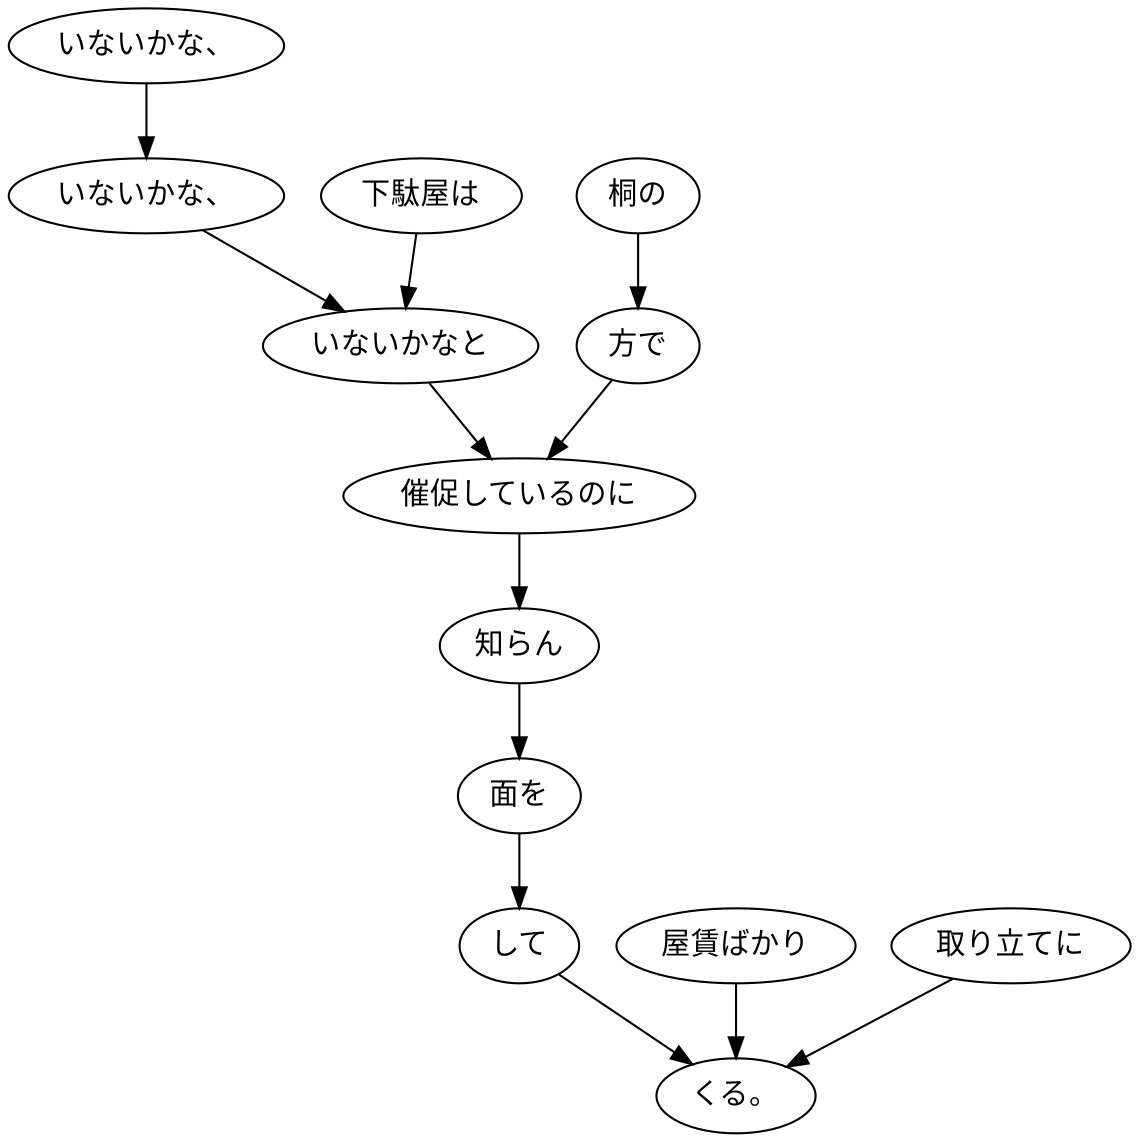 digraph graph4687 {
	node0 [label="いないかな、"];
	node1 [label="いないかな、"];
	node2 [label="下駄屋は"];
	node3 [label="いないかなと"];
	node4 [label="桐の"];
	node5 [label="方で"];
	node6 [label="催促しているのに"];
	node7 [label="知らん"];
	node8 [label="面を"];
	node9 [label="して"];
	node10 [label="屋賃ばかり"];
	node11 [label="取り立てに"];
	node12 [label="くる。"];
	node0 -> node1;
	node1 -> node3;
	node2 -> node3;
	node3 -> node6;
	node4 -> node5;
	node5 -> node6;
	node6 -> node7;
	node7 -> node8;
	node8 -> node9;
	node9 -> node12;
	node10 -> node12;
	node11 -> node12;
}
